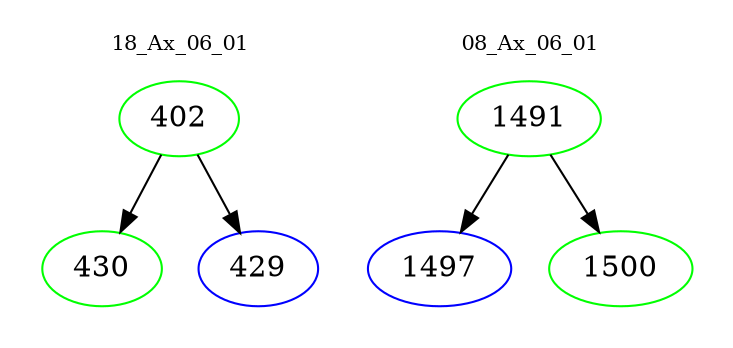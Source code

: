 digraph{
subgraph cluster_0 {
color = white
label = "18_Ax_06_01";
fontsize=10;
T0_402 [label="402", color="green"]
T0_402 -> T0_430 [color="black"]
T0_430 [label="430", color="green"]
T0_402 -> T0_429 [color="black"]
T0_429 [label="429", color="blue"]
}
subgraph cluster_1 {
color = white
label = "08_Ax_06_01";
fontsize=10;
T1_1491 [label="1491", color="green"]
T1_1491 -> T1_1497 [color="black"]
T1_1497 [label="1497", color="blue"]
T1_1491 -> T1_1500 [color="black"]
T1_1500 [label="1500", color="green"]
}
}
